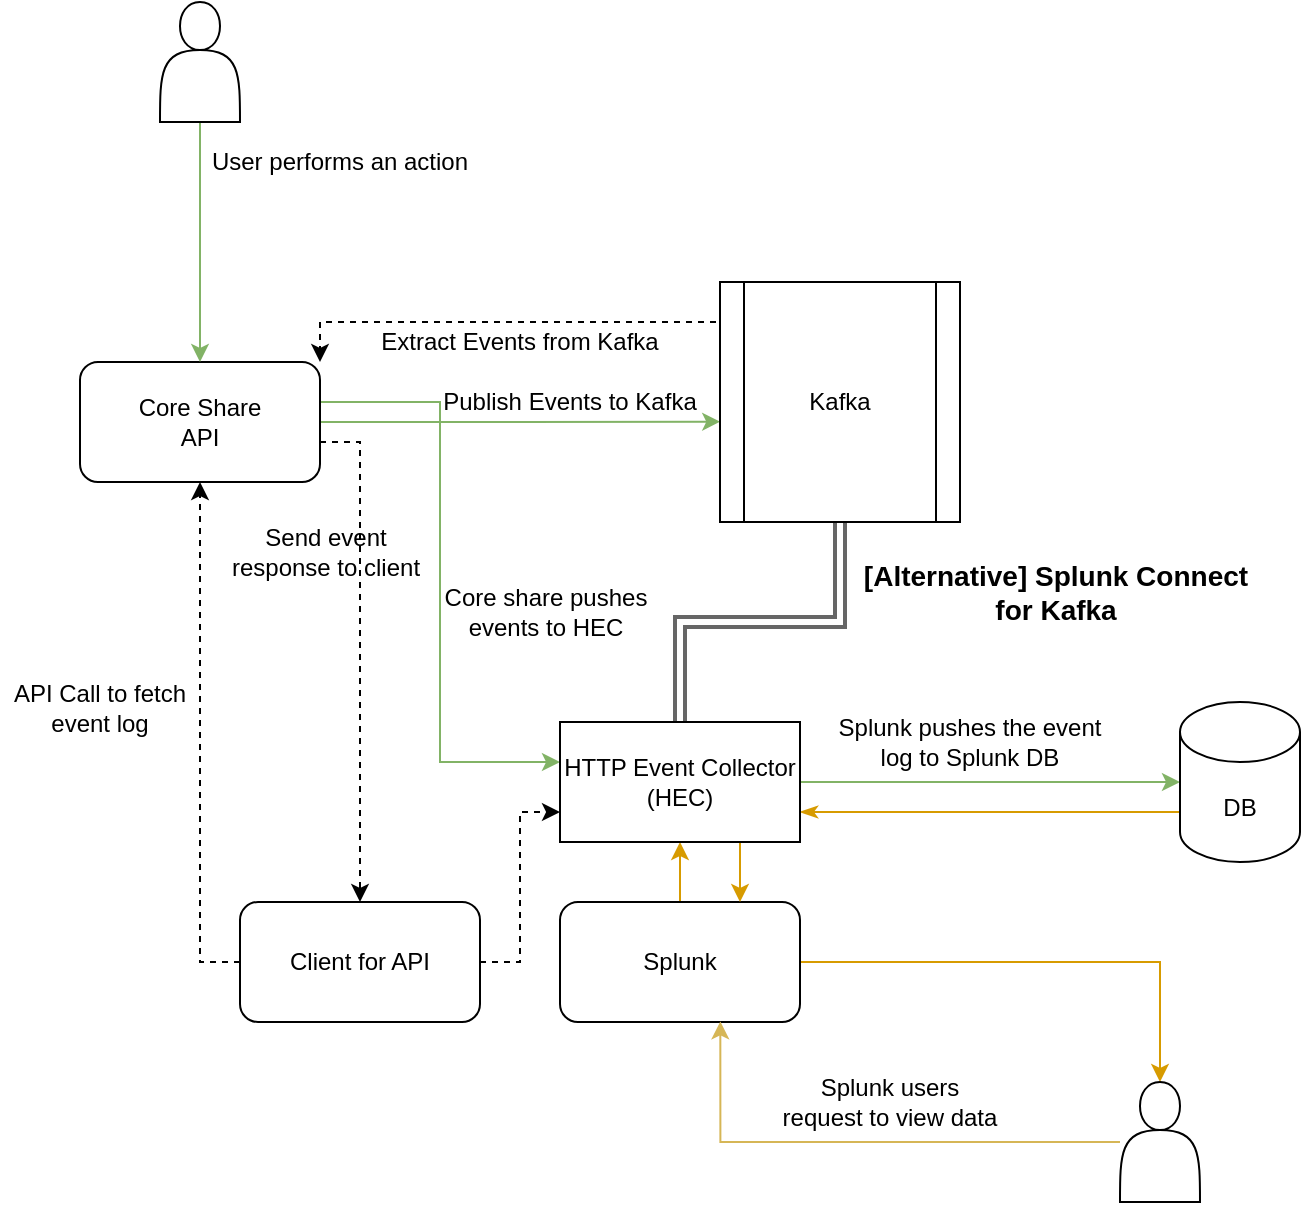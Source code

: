 <mxfile version="13.7.6" type="github">
  <diagram id="C5RBs43oDa-KdzZeNtuy" name="Page-1">
    <mxGraphModel dx="2062" dy="1081" grid="1" gridSize="10" guides="1" tooltips="1" connect="1" arrows="1" fold="1" page="1" pageScale="1" pageWidth="827" pageHeight="1169" math="0" shadow="0">
      <root>
        <mxCell id="WIyWlLk6GJQsqaUBKTNV-0" />
        <mxCell id="WIyWlLk6GJQsqaUBKTNV-1" parent="WIyWlLk6GJQsqaUBKTNV-0" />
        <mxCell id="oInfv-fMDn0yhap7R1GD-4" style="edgeStyle=orthogonalEdgeStyle;rounded=0;orthogonalLoop=1;jettySize=auto;html=1;entryX=0.001;entryY=0.582;entryDx=0;entryDy=0;entryPerimeter=0;fillColor=#d5e8d4;strokeColor=#82b366;" edge="1" parent="WIyWlLk6GJQsqaUBKTNV-1" source="oInfv-fMDn0yhap7R1GD-0" target="oInfv-fMDn0yhap7R1GD-1">
          <mxGeometry relative="1" as="geometry" />
        </mxCell>
        <mxCell id="oInfv-fMDn0yhap7R1GD-15" style="edgeStyle=orthogonalEdgeStyle;rounded=0;orthogonalLoop=1;jettySize=auto;html=1;fillColor=#d5e8d4;strokeColor=#82b366;" edge="1" parent="WIyWlLk6GJQsqaUBKTNV-1" source="oInfv-fMDn0yhap7R1GD-0" target="oInfv-fMDn0yhap7R1GD-23">
          <mxGeometry relative="1" as="geometry">
            <mxPoint x="370" y="560" as="targetPoint" />
            <Array as="points">
              <mxPoint x="260" y="380" />
              <mxPoint x="260" y="560" />
            </Array>
          </mxGeometry>
        </mxCell>
        <mxCell id="oInfv-fMDn0yhap7R1GD-25" style="edgeStyle=orthogonalEdgeStyle;rounded=0;orthogonalLoop=1;jettySize=auto;html=1;dashed=1;" edge="1" parent="WIyWlLk6GJQsqaUBKTNV-1" source="oInfv-fMDn0yhap7R1GD-0" target="oInfv-fMDn0yhap7R1GD-21">
          <mxGeometry relative="1" as="geometry">
            <Array as="points">
              <mxPoint x="220" y="400" />
            </Array>
          </mxGeometry>
        </mxCell>
        <mxCell id="oInfv-fMDn0yhap7R1GD-0" value="Core Share&lt;br&gt;API" style="rounded=1;whiteSpace=wrap;html=1;" vertex="1" parent="WIyWlLk6GJQsqaUBKTNV-1">
          <mxGeometry x="80" y="360" width="120" height="60" as="geometry" />
        </mxCell>
        <mxCell id="oInfv-fMDn0yhap7R1GD-27" style="edgeStyle=orthogonalEdgeStyle;rounded=0;orthogonalLoop=1;jettySize=auto;html=1;exitX=0;exitY=0.25;exitDx=0;exitDy=0;entryX=1;entryY=0;entryDx=0;entryDy=0;dashed=1;" edge="1" parent="WIyWlLk6GJQsqaUBKTNV-1" source="oInfv-fMDn0yhap7R1GD-1" target="oInfv-fMDn0yhap7R1GD-0">
          <mxGeometry relative="1" as="geometry">
            <Array as="points">
              <mxPoint x="400" y="340" />
              <mxPoint x="200" y="340" />
            </Array>
          </mxGeometry>
        </mxCell>
        <mxCell id="oInfv-fMDn0yhap7R1GD-35" style="edgeStyle=orthogonalEdgeStyle;rounded=0;orthogonalLoop=1;jettySize=auto;html=1;entryX=0.5;entryY=0;entryDx=0;entryDy=0;endArrow=none;endFill=0;fillColor=#f5f5f5;strokeColor=#666666;strokeWidth=2;shape=link;" edge="1" parent="WIyWlLk6GJQsqaUBKTNV-1" source="oInfv-fMDn0yhap7R1GD-1" target="oInfv-fMDn0yhap7R1GD-23">
          <mxGeometry relative="1" as="geometry" />
        </mxCell>
        <mxCell id="oInfv-fMDn0yhap7R1GD-1" value="Kafka" style="shape=process;whiteSpace=wrap;html=1;backgroundOutline=1;" vertex="1" parent="WIyWlLk6GJQsqaUBKTNV-1">
          <mxGeometry x="400" y="320" width="120" height="120" as="geometry" />
        </mxCell>
        <mxCell id="oInfv-fMDn0yhap7R1GD-5" style="edgeStyle=orthogonalEdgeStyle;rounded=0;orthogonalLoop=1;jettySize=auto;html=1;entryX=0;entryY=0.5;entryDx=0;entryDy=0;entryPerimeter=0;exitX=1;exitY=0.5;exitDx=0;exitDy=0;fillColor=#d5e8d4;strokeColor=#82b366;" edge="1" parent="WIyWlLk6GJQsqaUBKTNV-1" source="oInfv-fMDn0yhap7R1GD-23" target="oInfv-fMDn0yhap7R1GD-3">
          <mxGeometry relative="1" as="geometry">
            <Array as="points">
              <mxPoint x="620" y="570" />
            </Array>
          </mxGeometry>
        </mxCell>
        <mxCell id="oInfv-fMDn0yhap7R1GD-6" style="edgeStyle=orthogonalEdgeStyle;rounded=0;orthogonalLoop=1;jettySize=auto;html=1;entryX=0.5;entryY=1;entryDx=0;entryDy=0;dashed=1;exitX=0;exitY=0.5;exitDx=0;exitDy=0;" edge="1" parent="WIyWlLk6GJQsqaUBKTNV-1" source="oInfv-fMDn0yhap7R1GD-21" target="oInfv-fMDn0yhap7R1GD-0">
          <mxGeometry relative="1" as="geometry">
            <mxPoint x="120" y="710" as="sourcePoint" />
          </mxGeometry>
        </mxCell>
        <mxCell id="oInfv-fMDn0yhap7R1GD-30" value="" style="edgeStyle=orthogonalEdgeStyle;rounded=0;orthogonalLoop=1;jettySize=auto;html=1;fillColor=#ffe6cc;strokeColor=#d79b00;" edge="1" parent="WIyWlLk6GJQsqaUBKTNV-1" source="oInfv-fMDn0yhap7R1GD-2" target="oInfv-fMDn0yhap7R1GD-23">
          <mxGeometry relative="1" as="geometry">
            <Array as="points">
              <mxPoint x="410" y="600" />
              <mxPoint x="410" y="600" />
            </Array>
          </mxGeometry>
        </mxCell>
        <mxCell id="oInfv-fMDn0yhap7R1GD-33" style="edgeStyle=orthogonalEdgeStyle;rounded=0;orthogonalLoop=1;jettySize=auto;html=1;exitX=1;exitY=0.5;exitDx=0;exitDy=0;fillColor=#ffe6cc;strokeColor=#d79b00;" edge="1" parent="WIyWlLk6GJQsqaUBKTNV-1" source="oInfv-fMDn0yhap7R1GD-2" target="oInfv-fMDn0yhap7R1GD-18">
          <mxGeometry relative="1" as="geometry" />
        </mxCell>
        <mxCell id="oInfv-fMDn0yhap7R1GD-2" value="Splunk" style="rounded=1;whiteSpace=wrap;html=1;" vertex="1" parent="WIyWlLk6GJQsqaUBKTNV-1">
          <mxGeometry x="320" y="630" width="120" height="60" as="geometry" />
        </mxCell>
        <mxCell id="oInfv-fMDn0yhap7R1GD-34" style="edgeStyle=orthogonalEdgeStyle;rounded=0;orthogonalLoop=1;jettySize=auto;html=1;exitX=0;exitY=0;exitDx=0;exitDy=52.5;exitPerimeter=0;entryX=1;entryY=0.75;entryDx=0;entryDy=0;fillColor=#ffe6cc;strokeColor=#d79b00;endArrow=classicThin;endFill=1;" edge="1" parent="WIyWlLk6GJQsqaUBKTNV-1" source="oInfv-fMDn0yhap7R1GD-3" target="oInfv-fMDn0yhap7R1GD-23">
          <mxGeometry relative="1" as="geometry">
            <Array as="points">
              <mxPoint x="630" y="585" />
            </Array>
          </mxGeometry>
        </mxCell>
        <mxCell id="oInfv-fMDn0yhap7R1GD-3" value="DB" style="shape=cylinder3;whiteSpace=wrap;html=1;boundedLbl=1;backgroundOutline=1;size=15;" vertex="1" parent="WIyWlLk6GJQsqaUBKTNV-1">
          <mxGeometry x="630" y="530" width="60" height="80" as="geometry" />
        </mxCell>
        <mxCell id="oInfv-fMDn0yhap7R1GD-7" value="Publish Events to Kafka" style="text;html=1;strokeColor=none;fillColor=none;align=center;verticalAlign=middle;whiteSpace=wrap;rounded=0;" vertex="1" parent="WIyWlLk6GJQsqaUBKTNV-1">
          <mxGeometry x="260" y="375" width="130" height="10" as="geometry" />
        </mxCell>
        <mxCell id="oInfv-fMDn0yhap7R1GD-8" value="Splunk pushes the event log to Splunk DB" style="text;html=1;strokeColor=none;fillColor=none;align=center;verticalAlign=middle;whiteSpace=wrap;rounded=0;" vertex="1" parent="WIyWlLk6GJQsqaUBKTNV-1">
          <mxGeometry x="450" y="540" width="150" height="20" as="geometry" />
        </mxCell>
        <mxCell id="oInfv-fMDn0yhap7R1GD-10" value="API Call to fetch event log" style="text;html=1;strokeColor=none;fillColor=none;align=center;verticalAlign=middle;whiteSpace=wrap;rounded=0;" vertex="1" parent="WIyWlLk6GJQsqaUBKTNV-1">
          <mxGeometry x="40" y="528" width="100" height="10" as="geometry" />
        </mxCell>
        <mxCell id="oInfv-fMDn0yhap7R1GD-12" style="edgeStyle=orthogonalEdgeStyle;rounded=0;orthogonalLoop=1;jettySize=auto;html=1;entryX=0.5;entryY=0;entryDx=0;entryDy=0;fillColor=#d5e8d4;strokeColor=#82b366;" edge="1" parent="WIyWlLk6GJQsqaUBKTNV-1" source="oInfv-fMDn0yhap7R1GD-11" target="oInfv-fMDn0yhap7R1GD-0">
          <mxGeometry relative="1" as="geometry" />
        </mxCell>
        <mxCell id="oInfv-fMDn0yhap7R1GD-11" value="" style="shape=actor;whiteSpace=wrap;html=1;" vertex="1" parent="WIyWlLk6GJQsqaUBKTNV-1">
          <mxGeometry x="120" y="180" width="40" height="60" as="geometry" />
        </mxCell>
        <mxCell id="oInfv-fMDn0yhap7R1GD-13" value="User performs an action" style="text;html=1;strokeColor=none;fillColor=none;align=center;verticalAlign=middle;whiteSpace=wrap;rounded=0;" vertex="1" parent="WIyWlLk6GJQsqaUBKTNV-1">
          <mxGeometry x="140" y="250" width="140" height="20" as="geometry" />
        </mxCell>
        <mxCell id="oInfv-fMDn0yhap7R1GD-16" value="Core share pushes events to HEC" style="text;html=1;strokeColor=none;fillColor=none;align=center;verticalAlign=middle;whiteSpace=wrap;rounded=0;" vertex="1" parent="WIyWlLk6GJQsqaUBKTNV-1">
          <mxGeometry x="253" y="480" width="120" height="10" as="geometry" />
        </mxCell>
        <mxCell id="oInfv-fMDn0yhap7R1GD-17" value="Extract Events from Kafka" style="text;html=1;strokeColor=none;fillColor=none;align=center;verticalAlign=middle;whiteSpace=wrap;rounded=0;" vertex="1" parent="WIyWlLk6GJQsqaUBKTNV-1">
          <mxGeometry x="225" y="345" width="150" height="10" as="geometry" />
        </mxCell>
        <mxCell id="oInfv-fMDn0yhap7R1GD-19" style="edgeStyle=orthogonalEdgeStyle;rounded=0;orthogonalLoop=1;jettySize=auto;html=1;entryX=0.668;entryY=0.995;entryDx=0;entryDy=0;entryPerimeter=0;fillColor=#fff2cc;strokeColor=#d6b656;" edge="1" parent="WIyWlLk6GJQsqaUBKTNV-1" source="oInfv-fMDn0yhap7R1GD-18" target="oInfv-fMDn0yhap7R1GD-2">
          <mxGeometry relative="1" as="geometry" />
        </mxCell>
        <mxCell id="oInfv-fMDn0yhap7R1GD-18" value="" style="shape=actor;whiteSpace=wrap;html=1;" vertex="1" parent="WIyWlLk6GJQsqaUBKTNV-1">
          <mxGeometry x="600" y="720" width="40" height="60" as="geometry" />
        </mxCell>
        <mxCell id="oInfv-fMDn0yhap7R1GD-20" value="Splunk users request to view data" style="text;html=1;strokeColor=none;fillColor=none;align=center;verticalAlign=middle;whiteSpace=wrap;rounded=0;" vertex="1" parent="WIyWlLk6GJQsqaUBKTNV-1">
          <mxGeometry x="430" y="720" width="110" height="20" as="geometry" />
        </mxCell>
        <mxCell id="oInfv-fMDn0yhap7R1GD-29" value="" style="edgeStyle=orthogonalEdgeStyle;rounded=0;orthogonalLoop=1;jettySize=auto;html=1;dashed=1;entryX=0;entryY=0.75;entryDx=0;entryDy=0;" edge="1" parent="WIyWlLk6GJQsqaUBKTNV-1" source="oInfv-fMDn0yhap7R1GD-21" target="oInfv-fMDn0yhap7R1GD-23">
          <mxGeometry relative="1" as="geometry" />
        </mxCell>
        <mxCell id="oInfv-fMDn0yhap7R1GD-21" value="Client for API" style="rounded=1;whiteSpace=wrap;html=1;" vertex="1" parent="WIyWlLk6GJQsqaUBKTNV-1">
          <mxGeometry x="160" y="630" width="120" height="60" as="geometry" />
        </mxCell>
        <mxCell id="oInfv-fMDn0yhap7R1GD-32" style="edgeStyle=orthogonalEdgeStyle;rounded=0;orthogonalLoop=1;jettySize=auto;html=1;exitX=0.75;exitY=1;exitDx=0;exitDy=0;entryX=0.75;entryY=0;entryDx=0;entryDy=0;fillColor=#ffe6cc;strokeColor=#d79b00;" edge="1" parent="WIyWlLk6GJQsqaUBKTNV-1" source="oInfv-fMDn0yhap7R1GD-23" target="oInfv-fMDn0yhap7R1GD-2">
          <mxGeometry relative="1" as="geometry" />
        </mxCell>
        <mxCell id="oInfv-fMDn0yhap7R1GD-23" value="HTTP Event Collector&lt;br&gt;(HEC)" style="rounded=0;whiteSpace=wrap;html=1;" vertex="1" parent="WIyWlLk6GJQsqaUBKTNV-1">
          <mxGeometry x="320" y="540" width="120" height="60" as="geometry" />
        </mxCell>
        <mxCell id="oInfv-fMDn0yhap7R1GD-28" value="Send event response to client" style="text;html=1;strokeColor=none;fillColor=none;align=center;verticalAlign=middle;whiteSpace=wrap;rounded=0;" vertex="1" parent="WIyWlLk6GJQsqaUBKTNV-1">
          <mxGeometry x="153" y="450" width="100" height="10" as="geometry" />
        </mxCell>
        <mxCell id="oInfv-fMDn0yhap7R1GD-36" value="&lt;b&gt;&lt;font style=&quot;font-size: 14px&quot;&gt;[Alternative] Splunk Connect for Kafka&lt;/font&gt;&lt;/b&gt;" style="text;html=1;strokeColor=none;fillColor=none;align=center;verticalAlign=middle;whiteSpace=wrap;rounded=0;" vertex="1" parent="WIyWlLk6GJQsqaUBKTNV-1">
          <mxGeometry x="463" y="470" width="210" height="10" as="geometry" />
        </mxCell>
      </root>
    </mxGraphModel>
  </diagram>
</mxfile>
